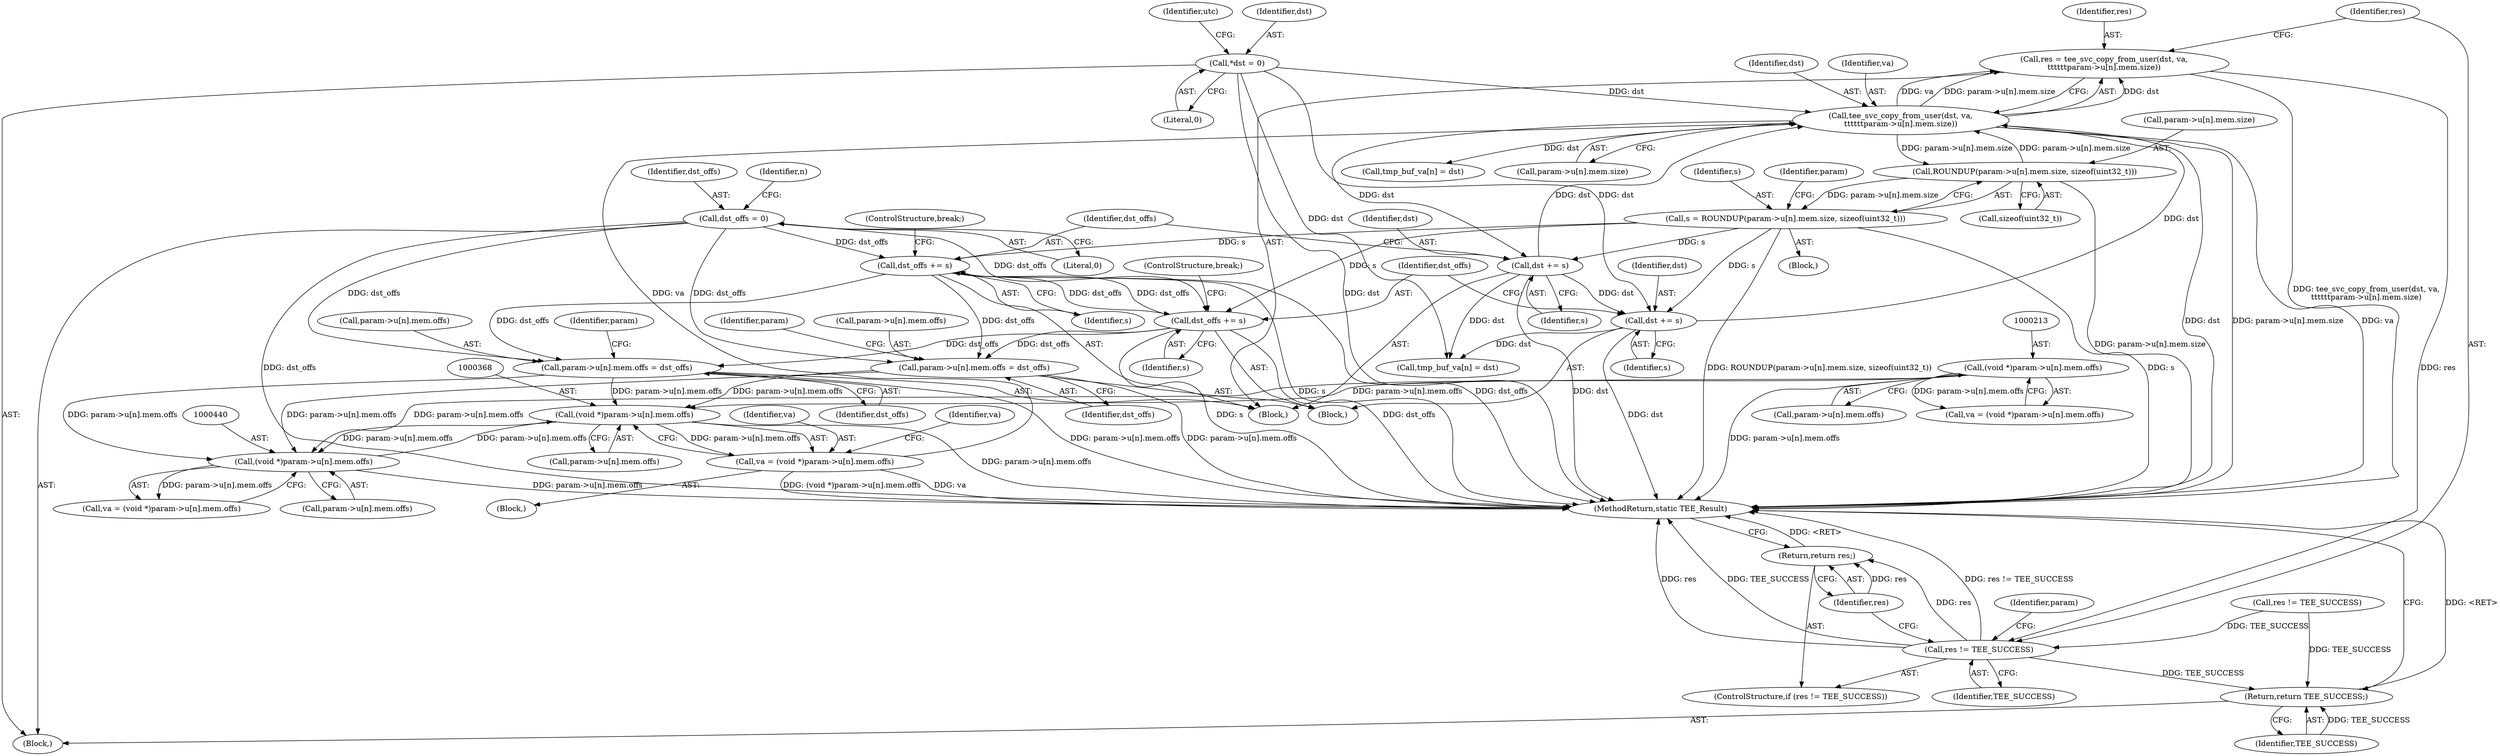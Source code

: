 digraph "0_optee_os_d5c5b0b77b2b589666024d219a8007b3f5b6faeb@API" {
"1000381" [label="(Call,res = tee_svc_copy_from_user(dst, va,\n\t\t\t\t\t\tparam->u[n].mem.size))"];
"1000383" [label="(Call,tee_svc_copy_from_user(dst, va,\n\t\t\t\t\t\tparam->u[n].mem.size))"];
"1000120" [label="(Call,*dst = 0)"];
"1000429" [label="(Call,dst += s)"];
"1000342" [label="(Call,s = ROUNDUP(param->u[n].mem.size, sizeof(uint32_t)))"];
"1000344" [label="(Call,ROUNDUP(param->u[n].mem.size, sizeof(uint32_t)))"];
"1000481" [label="(Call,dst += s)"];
"1000365" [label="(Call,va = (void *)param->u[n].mem.offs)"];
"1000367" [label="(Call,(void *)param->u[n].mem.offs)"];
"1000439" [label="(Call,(void *)param->u[n].mem.offs)"];
"1000453" [label="(Call,param->u[n].mem.offs = dst_offs)"];
"1000432" [label="(Call,dst_offs += s)"];
"1000323" [label="(Call,dst_offs = 0)"];
"1000484" [label="(Call,dst_offs += s)"];
"1000212" [label="(Call,(void *)param->u[n].mem.offs)"];
"1000401" [label="(Call,param->u[n].mem.offs = dst_offs)"];
"1000396" [label="(Call,res != TEE_SUCCESS)"];
"1000399" [label="(Return,return res;)"];
"1000490" [label="(Return,return TEE_SUCCESS;)"];
"1000396" [label="(Call,res != TEE_SUCCESS)"];
"1000384" [label="(Identifier,dst)"];
"1000381" [label="(Call,res = tee_svc_copy_from_user(dst, va,\n\t\t\t\t\t\tparam->u[n].mem.size))"];
"1000365" [label="(Call,va = (void *)param->u[n].mem.offs)"];
"1000424" [label="(Call,tmp_buf_va[n] = dst)"];
"1000484" [label="(Call,dst_offs += s)"];
"1000344" [label="(Call,ROUNDUP(param->u[n].mem.size, sizeof(uint32_t)))"];
"1000354" [label="(Call,sizeof(uint32_t))"];
"1000483" [label="(Identifier,s)"];
"1000369" [label="(Call,param->u[n].mem.offs)"];
"1000452" [label="(Block,)"];
"1000323" [label="(Call,dst_offs = 0)"];
"1000417" [label="(Identifier,param)"];
"1000486" [label="(Identifier,s)"];
"1000386" [label="(Call,param->u[n].mem.size)"];
"1000325" [label="(Literal,0)"];
"1000359" [label="(Identifier,param)"];
"1000395" [label="(ControlStructure,if (res != TEE_SUCCESS))"];
"1000491" [label="(Identifier,TEE_SUCCESS)"];
"1000411" [label="(Identifier,dst_offs)"];
"1000397" [label="(Identifier,res)"];
"1000111" [label="(Block,)"];
"1000383" [label="(Call,tee_svc_copy_from_user(dst, va,\n\t\t\t\t\t\tparam->u[n].mem.size))"];
"1000469" [label="(Identifier,param)"];
"1000439" [label="(Call,(void *)param->u[n].mem.offs)"];
"1000406" [label="(Identifier,param)"];
"1000382" [label="(Identifier,res)"];
"1000485" [label="(Identifier,dst_offs)"];
"1000366" [label="(Identifier,va)"];
"1000401" [label="(Call,param->u[n].mem.offs = dst_offs)"];
"1000342" [label="(Call,s = ROUNDUP(param->u[n].mem.size, sizeof(uint32_t)))"];
"1000492" [label="(MethodReturn,static TEE_Result)"];
"1000122" [label="(Literal,0)"];
"1000429" [label="(Call,dst += s)"];
"1000431" [label="(Identifier,s)"];
"1000367" [label="(Call,(void *)param->u[n].mem.offs)"];
"1000379" [label="(Identifier,va)"];
"1000324" [label="(Identifier,dst_offs)"];
"1000126" [label="(Identifier,utc)"];
"1000433" [label="(Identifier,dst_offs)"];
"1000345" [label="(Call,param->u[n].mem.size)"];
"1000398" [label="(Identifier,TEE_SUCCESS)"];
"1000437" [label="(Call,va = (void *)param->u[n].mem.offs)"];
"1000463" [label="(Identifier,dst_offs)"];
"1000212" [label="(Call,(void *)param->u[n].mem.offs)"];
"1000120" [label="(Call,*dst = 0)"];
"1000210" [label="(Call,va = (void *)param->u[n].mem.offs)"];
"1000214" [label="(Call,param->u[n].mem.offs)"];
"1000318" [label="(Call,res != TEE_SUCCESS)"];
"1000328" [label="(Identifier,n)"];
"1000430" [label="(Identifier,dst)"];
"1000399" [label="(Return,return res;)"];
"1000453" [label="(Call,param->u[n].mem.offs = dst_offs)"];
"1000482" [label="(Identifier,dst)"];
"1000487" [label="(ControlStructure,break;)"];
"1000380" [label="(Block,)"];
"1000432" [label="(Call,dst_offs += s)"];
"1000343" [label="(Identifier,s)"];
"1000335" [label="(Block,)"];
"1000121" [label="(Identifier,dst)"];
"1000476" [label="(Call,tmp_buf_va[n] = dst)"];
"1000454" [label="(Call,param->u[n].mem.offs)"];
"1000434" [label="(Identifier,s)"];
"1000435" [label="(ControlStructure,break;)"];
"1000385" [label="(Identifier,va)"];
"1000481" [label="(Call,dst += s)"];
"1000402" [label="(Call,param->u[n].mem.offs)"];
"1000362" [label="(Block,)"];
"1000490" [label="(Return,return TEE_SUCCESS;)"];
"1000441" [label="(Call,param->u[n].mem.offs)"];
"1000400" [label="(Identifier,res)"];
"1000381" -> "1000380"  [label="AST: "];
"1000381" -> "1000383"  [label="CFG: "];
"1000382" -> "1000381"  [label="AST: "];
"1000383" -> "1000381"  [label="AST: "];
"1000397" -> "1000381"  [label="CFG: "];
"1000381" -> "1000492"  [label="DDG: tee_svc_copy_from_user(dst, va,\n\t\t\t\t\t\tparam->u[n].mem.size)"];
"1000383" -> "1000381"  [label="DDG: dst"];
"1000383" -> "1000381"  [label="DDG: va"];
"1000383" -> "1000381"  [label="DDG: param->u[n].mem.size"];
"1000381" -> "1000396"  [label="DDG: res"];
"1000383" -> "1000386"  [label="CFG: "];
"1000384" -> "1000383"  [label="AST: "];
"1000385" -> "1000383"  [label="AST: "];
"1000386" -> "1000383"  [label="AST: "];
"1000383" -> "1000492"  [label="DDG: dst"];
"1000383" -> "1000492"  [label="DDG: param->u[n].mem.size"];
"1000383" -> "1000492"  [label="DDG: va"];
"1000383" -> "1000344"  [label="DDG: param->u[n].mem.size"];
"1000120" -> "1000383"  [label="DDG: dst"];
"1000429" -> "1000383"  [label="DDG: dst"];
"1000481" -> "1000383"  [label="DDG: dst"];
"1000365" -> "1000383"  [label="DDG: va"];
"1000344" -> "1000383"  [label="DDG: param->u[n].mem.size"];
"1000383" -> "1000424"  [label="DDG: dst"];
"1000383" -> "1000429"  [label="DDG: dst"];
"1000120" -> "1000111"  [label="AST: "];
"1000120" -> "1000122"  [label="CFG: "];
"1000121" -> "1000120"  [label="AST: "];
"1000122" -> "1000120"  [label="AST: "];
"1000126" -> "1000120"  [label="CFG: "];
"1000120" -> "1000492"  [label="DDG: dst"];
"1000120" -> "1000476"  [label="DDG: dst"];
"1000120" -> "1000481"  [label="DDG: dst"];
"1000429" -> "1000380"  [label="AST: "];
"1000429" -> "1000431"  [label="CFG: "];
"1000430" -> "1000429"  [label="AST: "];
"1000431" -> "1000429"  [label="AST: "];
"1000433" -> "1000429"  [label="CFG: "];
"1000429" -> "1000492"  [label="DDG: dst"];
"1000342" -> "1000429"  [label="DDG: s"];
"1000429" -> "1000476"  [label="DDG: dst"];
"1000429" -> "1000481"  [label="DDG: dst"];
"1000342" -> "1000335"  [label="AST: "];
"1000342" -> "1000344"  [label="CFG: "];
"1000343" -> "1000342"  [label="AST: "];
"1000344" -> "1000342"  [label="AST: "];
"1000359" -> "1000342"  [label="CFG: "];
"1000342" -> "1000492"  [label="DDG: ROUNDUP(param->u[n].mem.size, sizeof(uint32_t))"];
"1000342" -> "1000492"  [label="DDG: s"];
"1000344" -> "1000342"  [label="DDG: param->u[n].mem.size"];
"1000342" -> "1000432"  [label="DDG: s"];
"1000342" -> "1000481"  [label="DDG: s"];
"1000342" -> "1000484"  [label="DDG: s"];
"1000344" -> "1000354"  [label="CFG: "];
"1000345" -> "1000344"  [label="AST: "];
"1000354" -> "1000344"  [label="AST: "];
"1000344" -> "1000492"  [label="DDG: param->u[n].mem.size"];
"1000481" -> "1000452"  [label="AST: "];
"1000481" -> "1000483"  [label="CFG: "];
"1000482" -> "1000481"  [label="AST: "];
"1000483" -> "1000481"  [label="AST: "];
"1000485" -> "1000481"  [label="CFG: "];
"1000481" -> "1000492"  [label="DDG: dst"];
"1000481" -> "1000476"  [label="DDG: dst"];
"1000365" -> "1000362"  [label="AST: "];
"1000365" -> "1000367"  [label="CFG: "];
"1000366" -> "1000365"  [label="AST: "];
"1000367" -> "1000365"  [label="AST: "];
"1000379" -> "1000365"  [label="CFG: "];
"1000365" -> "1000492"  [label="DDG: (void *)param->u[n].mem.offs"];
"1000365" -> "1000492"  [label="DDG: va"];
"1000367" -> "1000365"  [label="DDG: param->u[n].mem.offs"];
"1000367" -> "1000369"  [label="CFG: "];
"1000368" -> "1000367"  [label="AST: "];
"1000369" -> "1000367"  [label="AST: "];
"1000367" -> "1000492"  [label="DDG: param->u[n].mem.offs"];
"1000439" -> "1000367"  [label="DDG: param->u[n].mem.offs"];
"1000453" -> "1000367"  [label="DDG: param->u[n].mem.offs"];
"1000212" -> "1000367"  [label="DDG: param->u[n].mem.offs"];
"1000401" -> "1000367"  [label="DDG: param->u[n].mem.offs"];
"1000367" -> "1000439"  [label="DDG: param->u[n].mem.offs"];
"1000439" -> "1000437"  [label="AST: "];
"1000439" -> "1000441"  [label="CFG: "];
"1000440" -> "1000439"  [label="AST: "];
"1000441" -> "1000439"  [label="AST: "];
"1000437" -> "1000439"  [label="CFG: "];
"1000439" -> "1000492"  [label="DDG: param->u[n].mem.offs"];
"1000439" -> "1000437"  [label="DDG: param->u[n].mem.offs"];
"1000453" -> "1000439"  [label="DDG: param->u[n].mem.offs"];
"1000212" -> "1000439"  [label="DDG: param->u[n].mem.offs"];
"1000401" -> "1000439"  [label="DDG: param->u[n].mem.offs"];
"1000453" -> "1000452"  [label="AST: "];
"1000453" -> "1000463"  [label="CFG: "];
"1000454" -> "1000453"  [label="AST: "];
"1000463" -> "1000453"  [label="AST: "];
"1000469" -> "1000453"  [label="CFG: "];
"1000453" -> "1000492"  [label="DDG: param->u[n].mem.offs"];
"1000432" -> "1000453"  [label="DDG: dst_offs"];
"1000323" -> "1000453"  [label="DDG: dst_offs"];
"1000484" -> "1000453"  [label="DDG: dst_offs"];
"1000432" -> "1000380"  [label="AST: "];
"1000432" -> "1000434"  [label="CFG: "];
"1000433" -> "1000432"  [label="AST: "];
"1000434" -> "1000432"  [label="AST: "];
"1000435" -> "1000432"  [label="CFG: "];
"1000432" -> "1000492"  [label="DDG: s"];
"1000432" -> "1000492"  [label="DDG: dst_offs"];
"1000432" -> "1000401"  [label="DDG: dst_offs"];
"1000323" -> "1000432"  [label="DDG: dst_offs"];
"1000484" -> "1000432"  [label="DDG: dst_offs"];
"1000432" -> "1000484"  [label="DDG: dst_offs"];
"1000323" -> "1000111"  [label="AST: "];
"1000323" -> "1000325"  [label="CFG: "];
"1000324" -> "1000323"  [label="AST: "];
"1000325" -> "1000323"  [label="AST: "];
"1000328" -> "1000323"  [label="CFG: "];
"1000323" -> "1000492"  [label="DDG: dst_offs"];
"1000323" -> "1000401"  [label="DDG: dst_offs"];
"1000323" -> "1000484"  [label="DDG: dst_offs"];
"1000484" -> "1000452"  [label="AST: "];
"1000484" -> "1000486"  [label="CFG: "];
"1000485" -> "1000484"  [label="AST: "];
"1000486" -> "1000484"  [label="AST: "];
"1000487" -> "1000484"  [label="CFG: "];
"1000484" -> "1000492"  [label="DDG: s"];
"1000484" -> "1000492"  [label="DDG: dst_offs"];
"1000484" -> "1000401"  [label="DDG: dst_offs"];
"1000212" -> "1000210"  [label="AST: "];
"1000212" -> "1000214"  [label="CFG: "];
"1000213" -> "1000212"  [label="AST: "];
"1000214" -> "1000212"  [label="AST: "];
"1000210" -> "1000212"  [label="CFG: "];
"1000212" -> "1000492"  [label="DDG: param->u[n].mem.offs"];
"1000212" -> "1000210"  [label="DDG: param->u[n].mem.offs"];
"1000401" -> "1000380"  [label="AST: "];
"1000401" -> "1000411"  [label="CFG: "];
"1000402" -> "1000401"  [label="AST: "];
"1000411" -> "1000401"  [label="AST: "];
"1000417" -> "1000401"  [label="CFG: "];
"1000401" -> "1000492"  [label="DDG: param->u[n].mem.offs"];
"1000396" -> "1000395"  [label="AST: "];
"1000396" -> "1000398"  [label="CFG: "];
"1000397" -> "1000396"  [label="AST: "];
"1000398" -> "1000396"  [label="AST: "];
"1000400" -> "1000396"  [label="CFG: "];
"1000406" -> "1000396"  [label="CFG: "];
"1000396" -> "1000492"  [label="DDG: res != TEE_SUCCESS"];
"1000396" -> "1000492"  [label="DDG: res"];
"1000396" -> "1000492"  [label="DDG: TEE_SUCCESS"];
"1000318" -> "1000396"  [label="DDG: TEE_SUCCESS"];
"1000396" -> "1000399"  [label="DDG: res"];
"1000396" -> "1000490"  [label="DDG: TEE_SUCCESS"];
"1000399" -> "1000395"  [label="AST: "];
"1000399" -> "1000400"  [label="CFG: "];
"1000400" -> "1000399"  [label="AST: "];
"1000492" -> "1000399"  [label="CFG: "];
"1000399" -> "1000492"  [label="DDG: <RET>"];
"1000400" -> "1000399"  [label="DDG: res"];
"1000490" -> "1000111"  [label="AST: "];
"1000490" -> "1000491"  [label="CFG: "];
"1000491" -> "1000490"  [label="AST: "];
"1000492" -> "1000490"  [label="CFG: "];
"1000490" -> "1000492"  [label="DDG: <RET>"];
"1000491" -> "1000490"  [label="DDG: TEE_SUCCESS"];
"1000318" -> "1000490"  [label="DDG: TEE_SUCCESS"];
}
